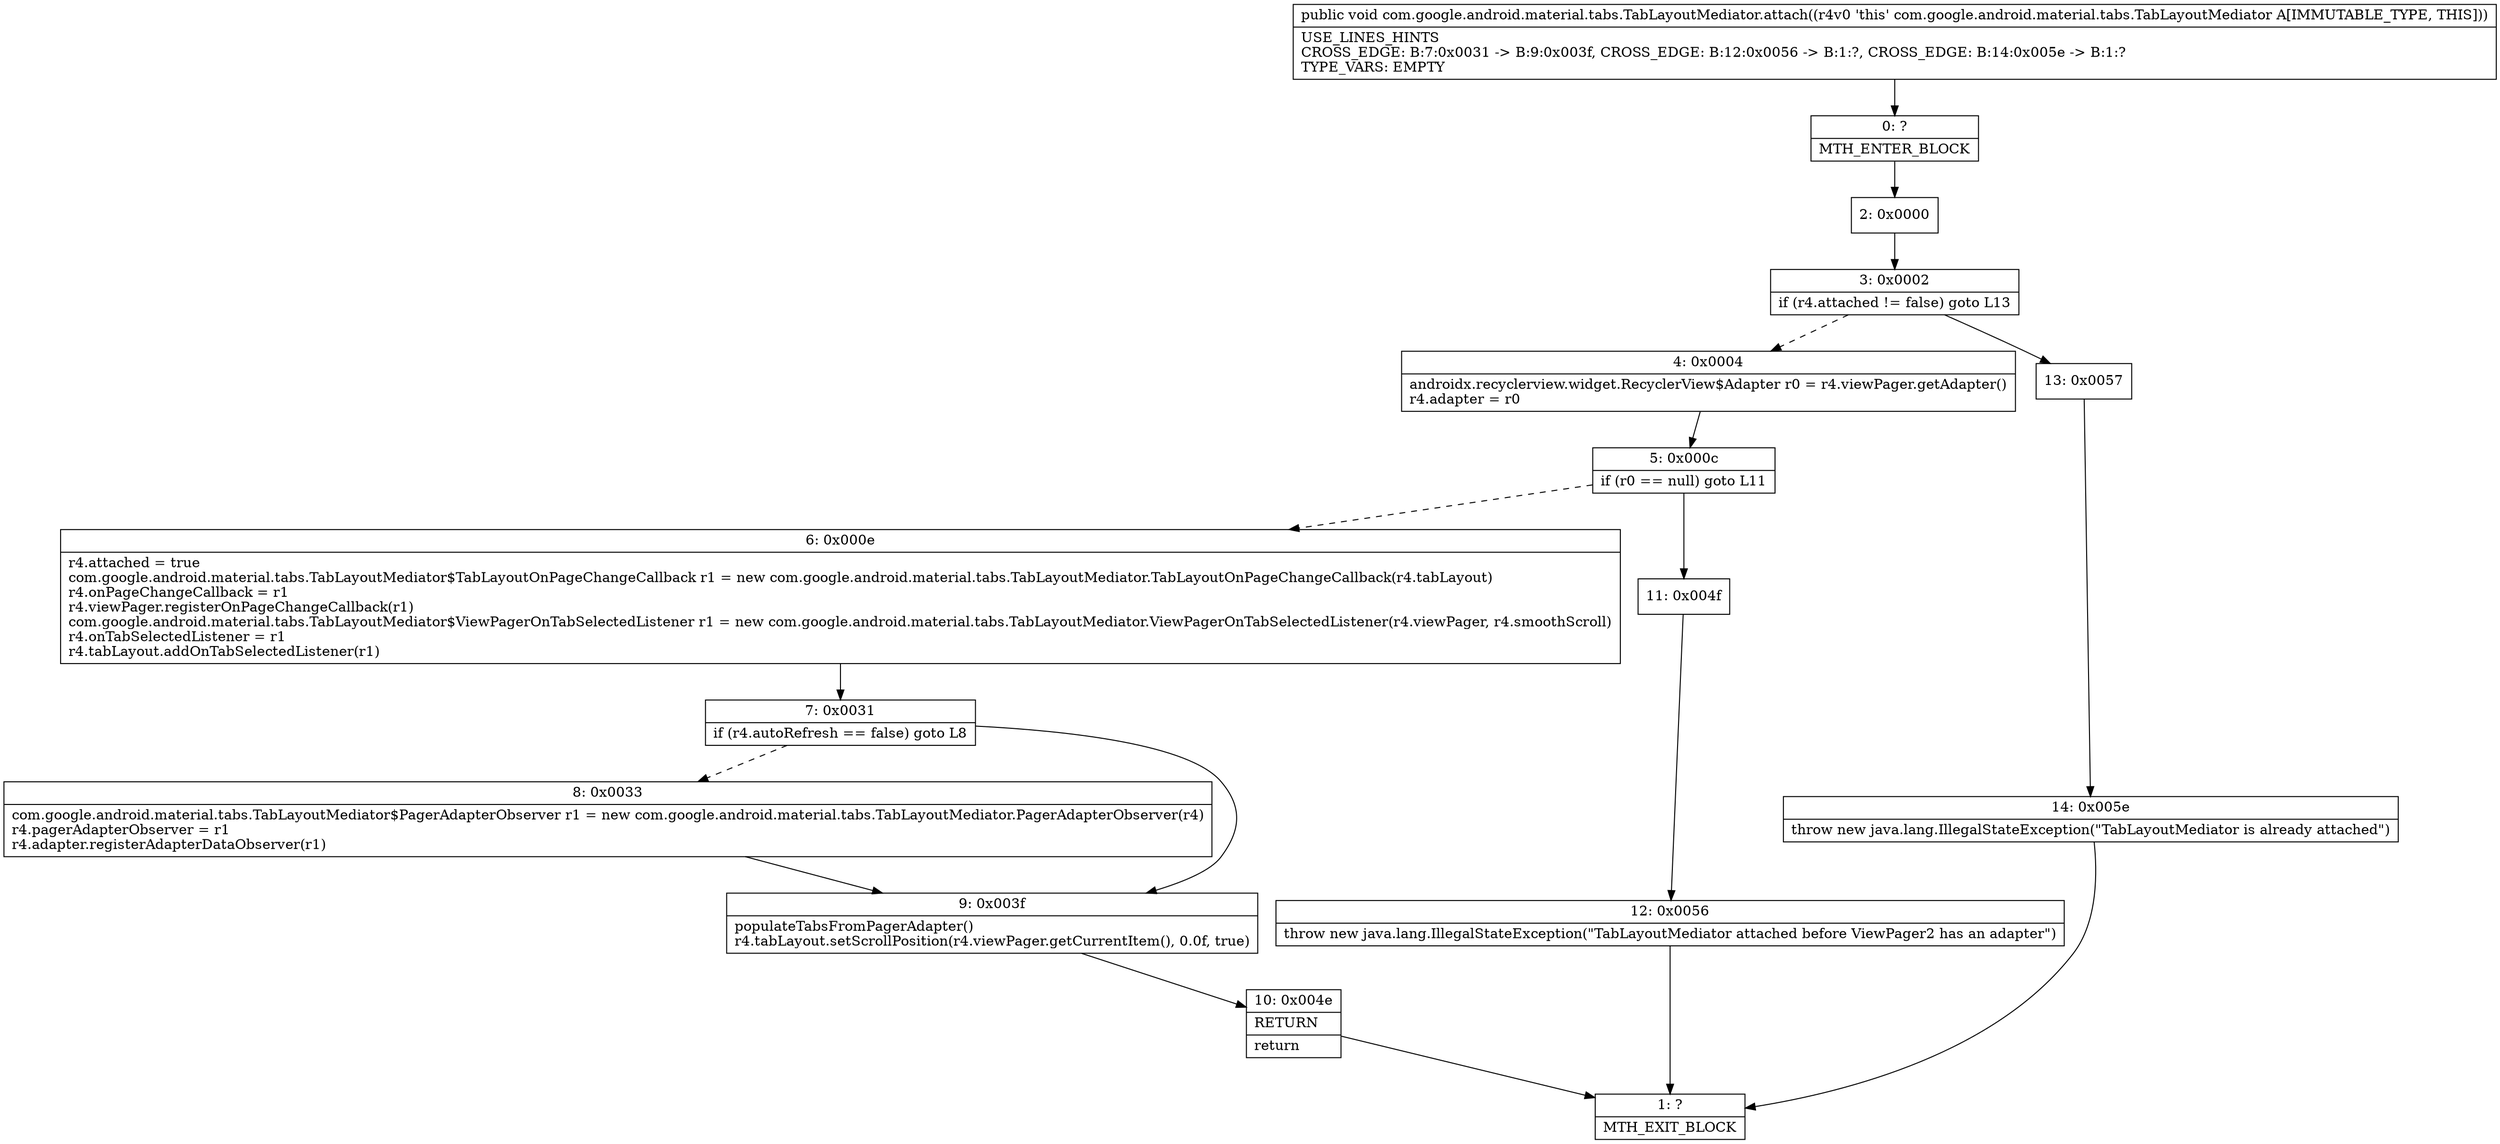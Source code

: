 digraph "CFG forcom.google.android.material.tabs.TabLayoutMediator.attach()V" {
Node_0 [shape=record,label="{0\:\ ?|MTH_ENTER_BLOCK\l}"];
Node_2 [shape=record,label="{2\:\ 0x0000}"];
Node_3 [shape=record,label="{3\:\ 0x0002|if (r4.attached != false) goto L13\l}"];
Node_4 [shape=record,label="{4\:\ 0x0004|androidx.recyclerview.widget.RecyclerView$Adapter r0 = r4.viewPager.getAdapter()\lr4.adapter = r0\l}"];
Node_5 [shape=record,label="{5\:\ 0x000c|if (r0 == null) goto L11\l}"];
Node_6 [shape=record,label="{6\:\ 0x000e|r4.attached = true\lcom.google.android.material.tabs.TabLayoutMediator$TabLayoutOnPageChangeCallback r1 = new com.google.android.material.tabs.TabLayoutMediator.TabLayoutOnPageChangeCallback(r4.tabLayout)\lr4.onPageChangeCallback = r1\lr4.viewPager.registerOnPageChangeCallback(r1)\lcom.google.android.material.tabs.TabLayoutMediator$ViewPagerOnTabSelectedListener r1 = new com.google.android.material.tabs.TabLayoutMediator.ViewPagerOnTabSelectedListener(r4.viewPager, r4.smoothScroll)\lr4.onTabSelectedListener = r1\lr4.tabLayout.addOnTabSelectedListener(r1)\l}"];
Node_7 [shape=record,label="{7\:\ 0x0031|if (r4.autoRefresh == false) goto L8\l}"];
Node_8 [shape=record,label="{8\:\ 0x0033|com.google.android.material.tabs.TabLayoutMediator$PagerAdapterObserver r1 = new com.google.android.material.tabs.TabLayoutMediator.PagerAdapterObserver(r4)\lr4.pagerAdapterObserver = r1\lr4.adapter.registerAdapterDataObserver(r1)\l}"];
Node_9 [shape=record,label="{9\:\ 0x003f|populateTabsFromPagerAdapter()\lr4.tabLayout.setScrollPosition(r4.viewPager.getCurrentItem(), 0.0f, true)\l}"];
Node_10 [shape=record,label="{10\:\ 0x004e|RETURN\l|return\l}"];
Node_1 [shape=record,label="{1\:\ ?|MTH_EXIT_BLOCK\l}"];
Node_11 [shape=record,label="{11\:\ 0x004f}"];
Node_12 [shape=record,label="{12\:\ 0x0056|throw new java.lang.IllegalStateException(\"TabLayoutMediator attached before ViewPager2 has an adapter\")\l}"];
Node_13 [shape=record,label="{13\:\ 0x0057}"];
Node_14 [shape=record,label="{14\:\ 0x005e|throw new java.lang.IllegalStateException(\"TabLayoutMediator is already attached\")\l}"];
MethodNode[shape=record,label="{public void com.google.android.material.tabs.TabLayoutMediator.attach((r4v0 'this' com.google.android.material.tabs.TabLayoutMediator A[IMMUTABLE_TYPE, THIS]))  | USE_LINES_HINTS\lCROSS_EDGE: B:7:0x0031 \-\> B:9:0x003f, CROSS_EDGE: B:12:0x0056 \-\> B:1:?, CROSS_EDGE: B:14:0x005e \-\> B:1:?\lTYPE_VARS: EMPTY\l}"];
MethodNode -> Node_0;Node_0 -> Node_2;
Node_2 -> Node_3;
Node_3 -> Node_4[style=dashed];
Node_3 -> Node_13;
Node_4 -> Node_5;
Node_5 -> Node_6[style=dashed];
Node_5 -> Node_11;
Node_6 -> Node_7;
Node_7 -> Node_8[style=dashed];
Node_7 -> Node_9;
Node_8 -> Node_9;
Node_9 -> Node_10;
Node_10 -> Node_1;
Node_11 -> Node_12;
Node_12 -> Node_1;
Node_13 -> Node_14;
Node_14 -> Node_1;
}

